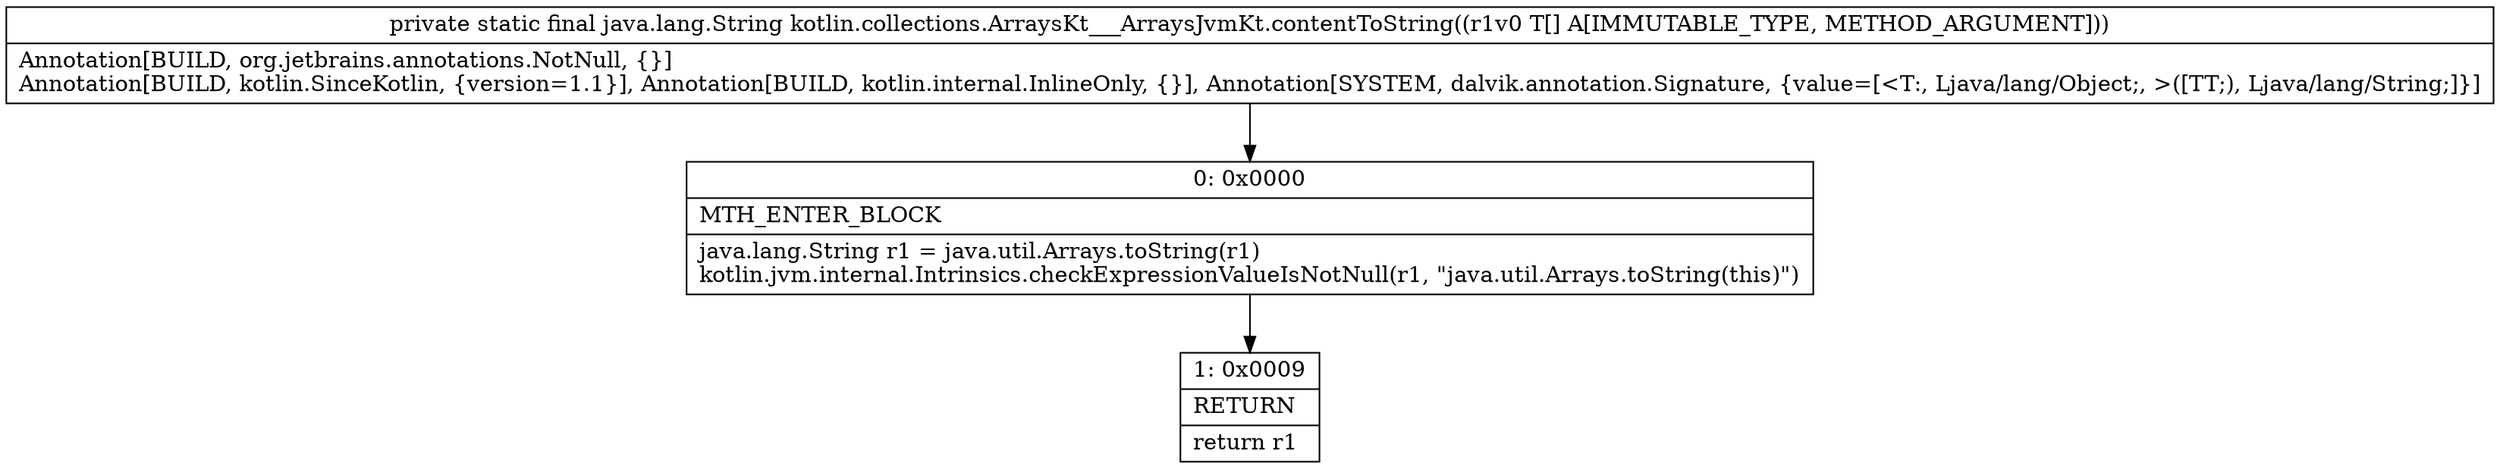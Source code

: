 digraph "CFG forkotlin.collections.ArraysKt___ArraysJvmKt.contentToString([Ljava\/lang\/Object;)Ljava\/lang\/String;" {
Node_0 [shape=record,label="{0\:\ 0x0000|MTH_ENTER_BLOCK\l|java.lang.String r1 = java.util.Arrays.toString(r1)\lkotlin.jvm.internal.Intrinsics.checkExpressionValueIsNotNull(r1, \"java.util.Arrays.toString(this)\")\l}"];
Node_1 [shape=record,label="{1\:\ 0x0009|RETURN\l|return r1\l}"];
MethodNode[shape=record,label="{private static final java.lang.String kotlin.collections.ArraysKt___ArraysJvmKt.contentToString((r1v0 T[] A[IMMUTABLE_TYPE, METHOD_ARGUMENT]))  | Annotation[BUILD, org.jetbrains.annotations.NotNull, \{\}]\lAnnotation[BUILD, kotlin.SinceKotlin, \{version=1.1\}], Annotation[BUILD, kotlin.internal.InlineOnly, \{\}], Annotation[SYSTEM, dalvik.annotation.Signature, \{value=[\<T:, Ljava\/lang\/Object;, \>([TT;), Ljava\/lang\/String;]\}]\l}"];
MethodNode -> Node_0;
Node_0 -> Node_1;
}

